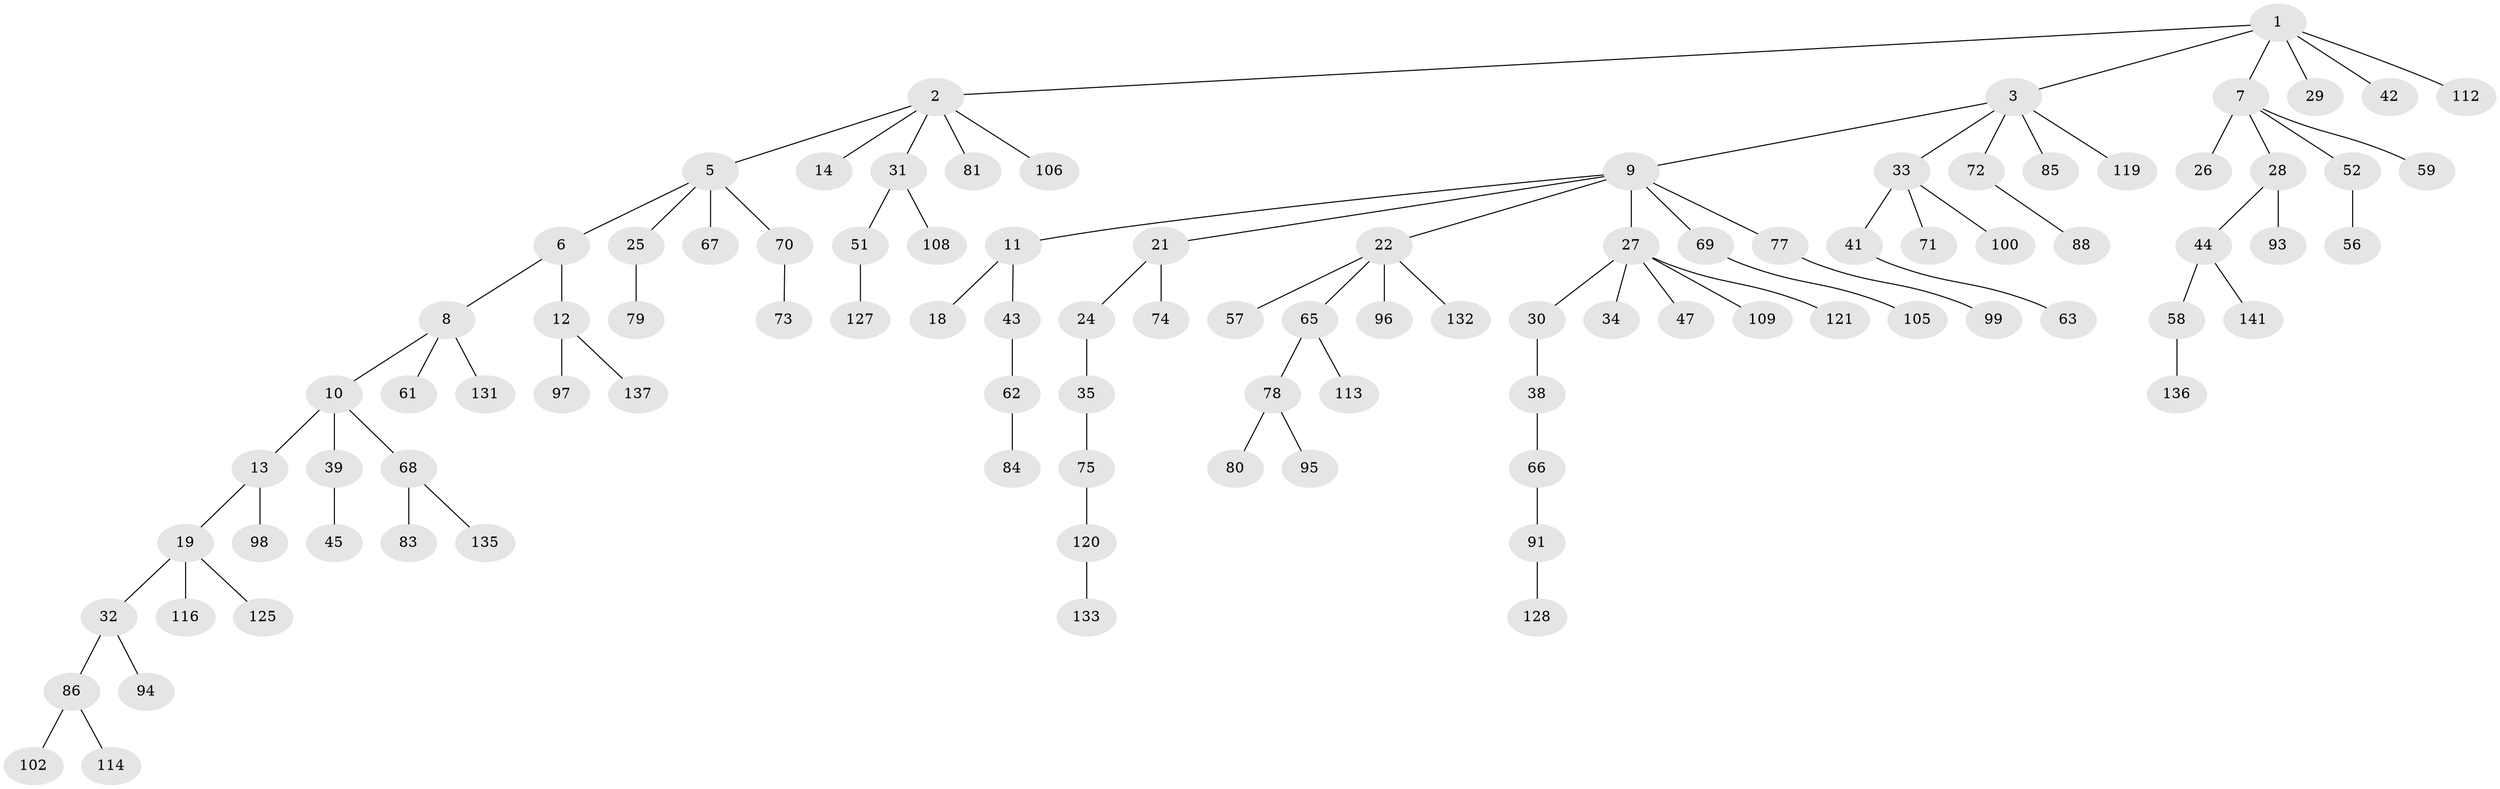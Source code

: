 // original degree distribution, {7: 0.013986013986013986, 3: 0.17482517482517482, 5: 0.02097902097902098, 4: 0.06993006993006994, 6: 0.006993006993006993, 2: 0.22377622377622378, 1: 0.48951048951048953}
// Generated by graph-tools (version 1.1) at 2025/11/02/27/25 16:11:27]
// undirected, 98 vertices, 97 edges
graph export_dot {
graph [start="1"]
  node [color=gray90,style=filled];
  1 [super="+49"];
  2 [super="+4"];
  3 [super="+50"];
  5 [super="+15"];
  6 [super="+40"];
  7 [super="+20"];
  8 [super="+124"];
  9 [super="+17"];
  10 [super="+53"];
  11 [super="+16"];
  12 [super="+36"];
  13 [super="+143"];
  14 [super="+126"];
  18;
  19 [super="+23"];
  21;
  22 [super="+55"];
  24 [super="+87"];
  25;
  26;
  27 [super="+46"];
  28;
  29;
  30;
  31 [super="+48"];
  32 [super="+54"];
  33 [super="+64"];
  34 [super="+138"];
  35 [super="+37"];
  38 [super="+82"];
  39;
  41 [super="+103"];
  42 [super="+76"];
  43;
  44 [super="+110"];
  45;
  47;
  51 [super="+60"];
  52 [super="+139"];
  56;
  57;
  58 [super="+117"];
  59;
  61;
  62;
  63;
  65;
  66;
  67;
  68;
  69 [super="+92"];
  70 [super="+142"];
  71 [super="+90"];
  72 [super="+115"];
  73;
  74;
  75 [super="+104"];
  77;
  78 [super="+123"];
  79 [super="+107"];
  80;
  81;
  83 [super="+129"];
  84 [super="+140"];
  85;
  86 [super="+89"];
  88;
  91 [super="+118"];
  93;
  94;
  95;
  96;
  97;
  98;
  99 [super="+101"];
  100;
  102;
  105;
  106 [super="+111"];
  108 [super="+130"];
  109;
  112 [super="+122"];
  113;
  114;
  116;
  119;
  120;
  121;
  125;
  127;
  128;
  131;
  132;
  133 [super="+134"];
  135;
  136;
  137;
  141;
  1 -- 2;
  1 -- 3;
  1 -- 7;
  1 -- 29;
  1 -- 42;
  1 -- 112;
  2 -- 5;
  2 -- 81;
  2 -- 106;
  2 -- 14;
  2 -- 31;
  3 -- 9;
  3 -- 33;
  3 -- 119;
  3 -- 72;
  3 -- 85;
  5 -- 6;
  5 -- 25;
  5 -- 67;
  5 -- 70;
  6 -- 8;
  6 -- 12;
  7 -- 52;
  7 -- 26;
  7 -- 59;
  7 -- 28;
  8 -- 10;
  8 -- 61;
  8 -- 131;
  9 -- 11;
  9 -- 21;
  9 -- 22;
  9 -- 69;
  9 -- 27;
  9 -- 77;
  10 -- 13;
  10 -- 39;
  10 -- 68;
  11 -- 43;
  11 -- 18;
  12 -- 137;
  12 -- 97;
  13 -- 19;
  13 -- 98;
  19 -- 116;
  19 -- 125;
  19 -- 32;
  21 -- 24;
  21 -- 74;
  22 -- 57;
  22 -- 65;
  22 -- 96;
  22 -- 132;
  24 -- 35;
  25 -- 79;
  27 -- 30;
  27 -- 34;
  27 -- 47;
  27 -- 109;
  27 -- 121;
  28 -- 44;
  28 -- 93;
  30 -- 38;
  31 -- 51;
  31 -- 108;
  32 -- 86;
  32 -- 94;
  33 -- 41;
  33 -- 100;
  33 -- 71;
  35 -- 75;
  38 -- 66;
  39 -- 45;
  41 -- 63;
  43 -- 62;
  44 -- 58;
  44 -- 141;
  51 -- 127;
  52 -- 56;
  58 -- 136;
  62 -- 84;
  65 -- 78;
  65 -- 113;
  66 -- 91;
  68 -- 83;
  68 -- 135;
  69 -- 105;
  70 -- 73;
  72 -- 88;
  75 -- 120;
  77 -- 99;
  78 -- 80;
  78 -- 95;
  86 -- 102;
  86 -- 114;
  91 -- 128;
  120 -- 133;
}
